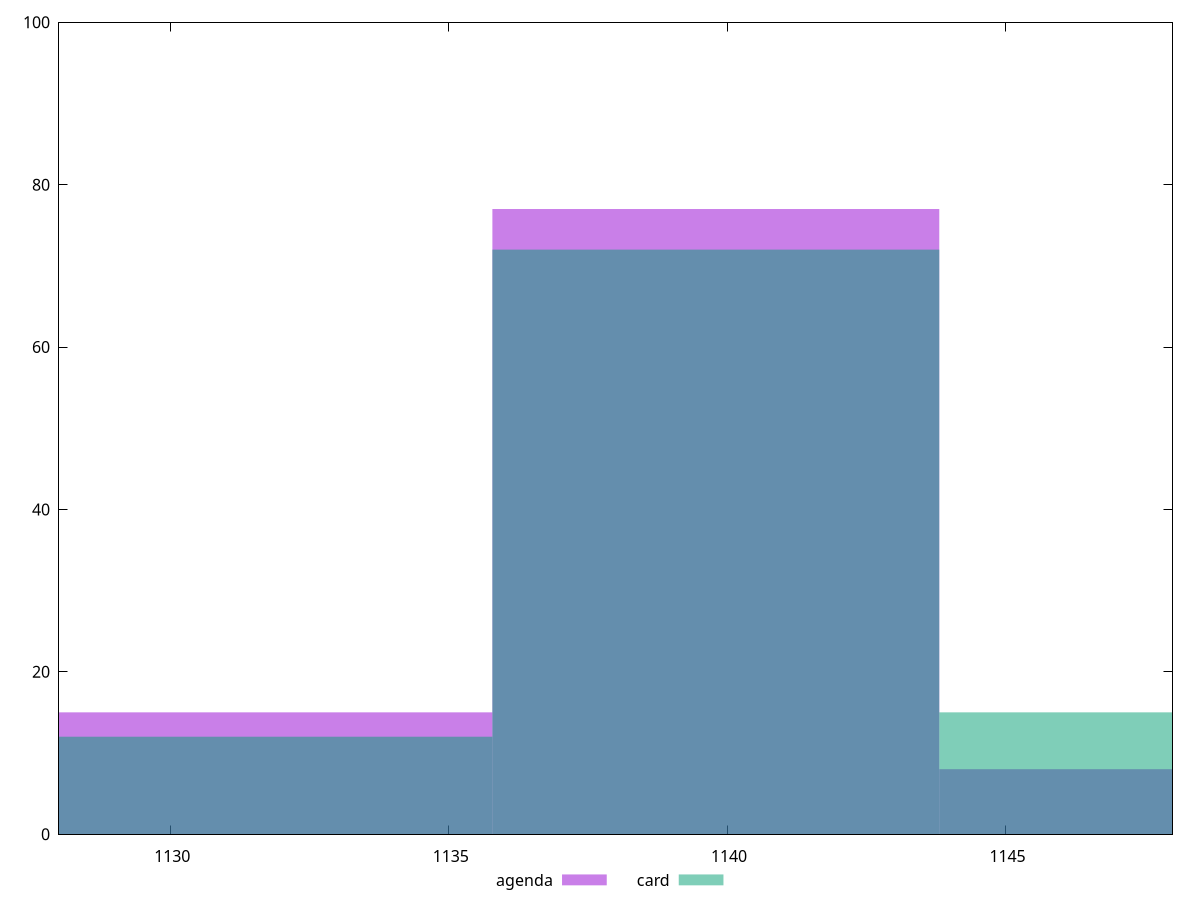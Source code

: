 reset

$agenda <<EOF
1139.7976124014324 77
1131.7708686521264 15
1147.8243561507381 8
EOF

$card <<EOF
1139.7976124014324 72
1131.7708686521264 12
1147.8243561507381 15
EOF

set key outside below
set boxwidth 8.026743749305862
set xrange [1128:1148]
set yrange [0:100]
set trange [0:100]
set style fill transparent solid 0.5 noborder
set terminal svg size 640, 500 enhanced background rgb 'white'
set output "reports/report_00030_2021-02-24T20-42-31.540Z/uses-rel-preload/comparison/histogram/1_vs_2.svg"

plot $agenda title "agenda" with boxes, \
     $card title "card" with boxes

reset
